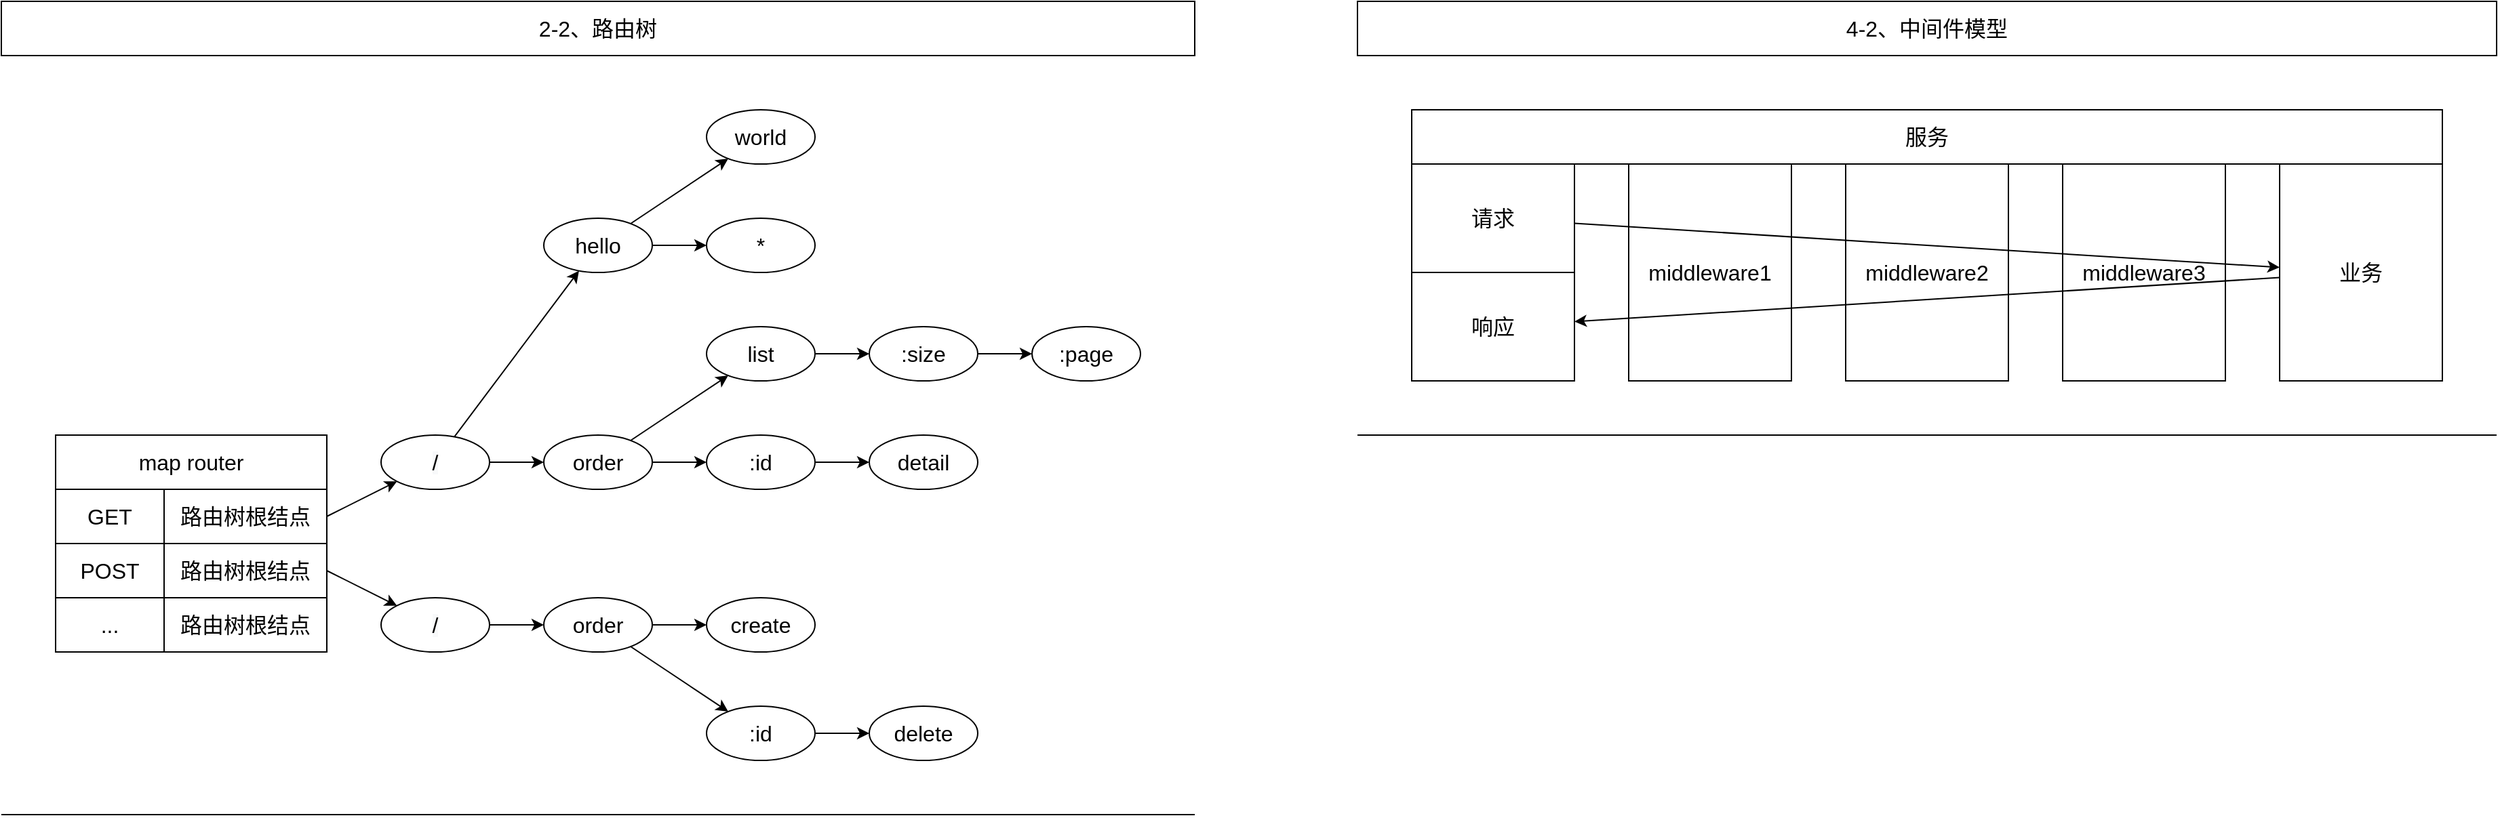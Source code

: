 <mxfile version="17.4.2" type="device"><diagram id="J4UzBChr_bDsvdqqF0fG" name="第 1 页"><mxGraphModel dx="1088" dy="843" grid="1" gridSize="10" guides="0" tooltips="1" connect="1" arrows="0" fold="1" page="0" pageScale="1" pageWidth="827" pageHeight="1169" math="0" shadow="0"><root><mxCell id="0"/><mxCell id="1" parent="0"/><mxCell id="hXRg7SZbFSNFJxO8PYTw-3" value="map router" style="rounded=0;whiteSpace=wrap;html=1;fontSize=16;fontColor=default;strokeColor=default;" parent="1" vertex="1"><mxGeometry x="40" y="320" width="200" height="40" as="geometry"/></mxCell><mxCell id="hXRg7SZbFSNFJxO8PYTw-4" value="GET" style="rounded=0;whiteSpace=wrap;html=1;fontSize=16;fontColor=default;strokeColor=default;" parent="1" vertex="1"><mxGeometry x="40" y="360" width="80" height="40" as="geometry"/></mxCell><mxCell id="hXRg7SZbFSNFJxO8PYTw-5" value="路由树根结点" style="rounded=0;whiteSpace=wrap;html=1;fontSize=16;fontColor=default;strokeColor=default;" parent="1" vertex="1"><mxGeometry x="120" y="360" width="120" height="40" as="geometry"/></mxCell><mxCell id="hXRg7SZbFSNFJxO8PYTw-6" value="POST" style="rounded=0;whiteSpace=wrap;html=1;fontSize=16;fontColor=default;strokeColor=default;" parent="1" vertex="1"><mxGeometry x="40" y="400" width="80" height="40" as="geometry"/></mxCell><mxCell id="hXRg7SZbFSNFJxO8PYTw-7" value="路由树根结点" style="rounded=0;whiteSpace=wrap;html=1;fontSize=16;fontColor=default;strokeColor=default;" parent="1" vertex="1"><mxGeometry x="120" y="400" width="120" height="40" as="geometry"/></mxCell><mxCell id="hXRg7SZbFSNFJxO8PYTw-8" value="..." style="rounded=0;whiteSpace=wrap;html=1;fontSize=16;fontColor=default;strokeColor=default;" parent="1" vertex="1"><mxGeometry x="40" y="440" width="80" height="40" as="geometry"/></mxCell><mxCell id="hXRg7SZbFSNFJxO8PYTw-9" value="路由树根结点" style="rounded=0;whiteSpace=wrap;html=1;fontSize=16;fontColor=default;strokeColor=default;" parent="1" vertex="1"><mxGeometry x="120" y="440" width="120" height="40" as="geometry"/></mxCell><mxCell id="hXRg7SZbFSNFJxO8PYTw-10" value="&#10;&#10;&lt;span style=&quot;font-family: helvetica; font-size: 16px; font-style: normal; font-weight: 400; letter-spacing: normal; text-align: center; text-indent: 0px; text-transform: none; word-spacing: 0px; background-color: rgb(248, 249, 250); display: inline; float: none;&quot;&gt;/&lt;/span&gt;&#10;&#10;" style="ellipse;whiteSpace=wrap;html=1;fontSize=16;fontColor=default;strokeColor=default;" parent="1" vertex="1"><mxGeometry x="280" y="320" width="80" height="40" as="geometry"/></mxCell><mxCell id="hXRg7SZbFSNFJxO8PYTw-11" value="hello" style="ellipse;whiteSpace=wrap;html=1;fontSize=16;fontColor=default;strokeColor=default;" parent="1" vertex="1"><mxGeometry x="400" y="160" width="80" height="40" as="geometry"/></mxCell><mxCell id="hXRg7SZbFSNFJxO8PYTw-12" value="world" style="ellipse;whiteSpace=wrap;html=1;fontSize=16;fontColor=default;strokeColor=default;" parent="1" vertex="1"><mxGeometry x="520" y="80" width="80" height="40" as="geometry"/></mxCell><mxCell id="hXRg7SZbFSNFJxO8PYTw-13" value="*" style="ellipse;whiteSpace=wrap;html=1;fontSize=16;fontColor=default;strokeColor=default;" parent="1" vertex="1"><mxGeometry x="520" y="160" width="80" height="40" as="geometry"/></mxCell><mxCell id="hXRg7SZbFSNFJxO8PYTw-14" value="order" style="ellipse;whiteSpace=wrap;html=1;fontSize=16;fontColor=default;strokeColor=default;" parent="1" vertex="1"><mxGeometry x="400" y="320" width="80" height="40" as="geometry"/></mxCell><mxCell id="hXRg7SZbFSNFJxO8PYTw-15" value="list" style="ellipse;whiteSpace=wrap;html=1;fontSize=16;fontColor=default;strokeColor=default;" parent="1" vertex="1"><mxGeometry x="520" y="240" width="80" height="40" as="geometry"/></mxCell><mxCell id="hXRg7SZbFSNFJxO8PYTw-16" value=":size" style="ellipse;whiteSpace=wrap;html=1;fontSize=16;fontColor=default;strokeColor=default;" parent="1" vertex="1"><mxGeometry x="640" y="240" width="80" height="40" as="geometry"/></mxCell><mxCell id="hXRg7SZbFSNFJxO8PYTw-17" value=":page" style="ellipse;whiteSpace=wrap;html=1;fontSize=16;fontColor=default;strokeColor=default;" parent="1" vertex="1"><mxGeometry x="760" y="240" width="80" height="40" as="geometry"/></mxCell><mxCell id="hXRg7SZbFSNFJxO8PYTw-18" value=":id" style="ellipse;whiteSpace=wrap;html=1;fontSize=16;fontColor=default;strokeColor=default;" parent="1" vertex="1"><mxGeometry x="520" y="320" width="80" height="40" as="geometry"/></mxCell><mxCell id="hXRg7SZbFSNFJxO8PYTw-19" value="create" style="ellipse;whiteSpace=wrap;html=1;fontSize=16;fontColor=default;strokeColor=default;" parent="1" vertex="1"><mxGeometry x="520" y="440" width="80" height="40" as="geometry"/></mxCell><mxCell id="hXRg7SZbFSNFJxO8PYTw-20" value=":id" style="ellipse;whiteSpace=wrap;html=1;fontSize=16;fontColor=default;strokeColor=default;" parent="1" vertex="1"><mxGeometry x="520" y="520" width="80" height="40" as="geometry"/></mxCell><mxCell id="hXRg7SZbFSNFJxO8PYTw-21" value="order" style="ellipse;whiteSpace=wrap;html=1;fontSize=16;fontColor=default;strokeColor=default;" parent="1" vertex="1"><mxGeometry x="400" y="440" width="80" height="40" as="geometry"/></mxCell><mxCell id="hXRg7SZbFSNFJxO8PYTw-22" value="" style="endArrow=classic;html=1;rounded=0;fontSize=16;fontColor=default;strokeColor=default;" parent="1" source="hXRg7SZbFSNFJxO8PYTw-21" target="hXRg7SZbFSNFJxO8PYTw-19" edge="1"><mxGeometry width="50" height="50" relative="1" as="geometry"><mxPoint x="510" y="230" as="sourcePoint"/><mxPoint x="560" y="180" as="targetPoint"/></mxGeometry></mxCell><mxCell id="hXRg7SZbFSNFJxO8PYTw-23" value="" style="endArrow=classic;html=1;rounded=0;fontSize=16;fontColor=default;strokeColor=default;" parent="1" source="hXRg7SZbFSNFJxO8PYTw-21" target="hXRg7SZbFSNFJxO8PYTw-20" edge="1"><mxGeometry width="50" height="50" relative="1" as="geometry"><mxPoint x="488.546" y="454.657" as="sourcePoint"/><mxPoint x="551.539" y="445.494" as="targetPoint"/></mxGeometry></mxCell><mxCell id="hXRg7SZbFSNFJxO8PYTw-26" value="" style="endArrow=classic;html=1;rounded=0;exitX=1;exitY=0.5;exitDx=0;exitDy=0;fontSize=16;fontColor=default;strokeColor=default;" parent="1" source="hXRg7SZbFSNFJxO8PYTw-5" target="hXRg7SZbFSNFJxO8PYTw-10" edge="1"><mxGeometry width="50" height="50" relative="1" as="geometry"><mxPoint x="320" y="420" as="sourcePoint"/><mxPoint x="312.989" y="420.004" as="targetPoint"/></mxGeometry></mxCell><mxCell id="hXRg7SZbFSNFJxO8PYTw-29" value="" style="endArrow=classic;html=1;rounded=0;fontSize=16;fontColor=default;strokeColor=default;" parent="1" source="hXRg7SZbFSNFJxO8PYTw-10" target="hXRg7SZbFSNFJxO8PYTw-11" edge="1"><mxGeometry width="50" height="50" relative="1" as="geometry"><mxPoint x="488.546" y="694.657" as="sourcePoint"/><mxPoint x="551.539" y="685.494" as="targetPoint"/></mxGeometry></mxCell><mxCell id="hXRg7SZbFSNFJxO8PYTw-30" value="" style="endArrow=classic;html=1;rounded=0;fontSize=16;fontColor=default;strokeColor=default;" parent="1" source="hXRg7SZbFSNFJxO8PYTw-10" target="hXRg7SZbFSNFJxO8PYTw-14" edge="1"><mxGeometry width="50" height="50" relative="1" as="geometry"><mxPoint x="347.889" y="452.111" as="sourcePoint"/><mxPoint x="460" y="470" as="targetPoint"/></mxGeometry></mxCell><mxCell id="hXRg7SZbFSNFJxO8PYTw-31" value="" style="endArrow=classic;html=1;rounded=0;fontSize=16;fontColor=default;strokeColor=default;" parent="1" source="hXRg7SZbFSNFJxO8PYTw-14" target="hXRg7SZbFSNFJxO8PYTw-15" edge="1"><mxGeometry width="50" height="50" relative="1" as="geometry"><mxPoint x="319.437" y="323.541" as="sourcePoint"/><mxPoint x="390.608" y="356.434" as="targetPoint"/></mxGeometry></mxCell><mxCell id="hXRg7SZbFSNFJxO8PYTw-32" value="" style="endArrow=classic;html=1;rounded=0;fontSize=16;fontColor=default;strokeColor=default;" parent="1" source="hXRg7SZbFSNFJxO8PYTw-14" target="hXRg7SZbFSNFJxO8PYTw-18" edge="1"><mxGeometry width="50" height="50" relative="1" as="geometry"><mxPoint x="458.231" y="375.882" as="sourcePoint"/><mxPoint x="511.769" y="384.118" as="targetPoint"/></mxGeometry></mxCell><mxCell id="hXRg7SZbFSNFJxO8PYTw-33" value="" style="endArrow=classic;html=1;rounded=0;fontSize=16;fontColor=default;strokeColor=default;" parent="1" source="hXRg7SZbFSNFJxO8PYTw-15" target="hXRg7SZbFSNFJxO8PYTw-16" edge="1"><mxGeometry width="50" height="50" relative="1" as="geometry"><mxPoint x="405.224" y="305.522" as="sourcePoint"/><mxPoint x="484.776" y="354.478" as="targetPoint"/></mxGeometry></mxCell><mxCell id="hXRg7SZbFSNFJxO8PYTw-34" value="" style="endArrow=classic;html=1;rounded=0;fontSize=16;fontColor=default;strokeColor=default;" parent="1" source="hXRg7SZbFSNFJxO8PYTw-16" target="hXRg7SZbFSNFJxO8PYTw-17" edge="1"><mxGeometry width="50" height="50" relative="1" as="geometry"><mxPoint x="550" y="310" as="sourcePoint"/><mxPoint x="600" y="310" as="targetPoint"/></mxGeometry></mxCell><mxCell id="hXRg7SZbFSNFJxO8PYTw-35" value="" style="endArrow=classic;html=1;rounded=0;fontSize=16;fontColor=default;strokeColor=default;" parent="1" source="hXRg7SZbFSNFJxO8PYTw-11" target="hXRg7SZbFSNFJxO8PYTw-12" edge="1"><mxGeometry width="50" height="50" relative="1" as="geometry"><mxPoint x="347.889" y="292.111" as="sourcePoint"/><mxPoint x="392.111" y="247.889" as="targetPoint"/></mxGeometry></mxCell><mxCell id="hXRg7SZbFSNFJxO8PYTw-36" value="" style="endArrow=classic;html=1;rounded=0;fontSize=16;fontColor=default;strokeColor=default;" parent="1" source="hXRg7SZbFSNFJxO8PYTw-11" target="hXRg7SZbFSNFJxO8PYTw-13" edge="1"><mxGeometry width="50" height="50" relative="1" as="geometry"><mxPoint x="445.777" y="221.056" as="sourcePoint"/><mxPoint x="530" y="240" as="targetPoint"/></mxGeometry></mxCell><mxCell id="hXRg7SZbFSNFJxO8PYTw-37" value="detail" style="ellipse;whiteSpace=wrap;html=1;fontSize=16;fontColor=default;strokeColor=default;" parent="1" vertex="1"><mxGeometry x="640" y="320" width="80" height="40" as="geometry"/></mxCell><mxCell id="hXRg7SZbFSNFJxO8PYTw-38" value="" style="endArrow=classic;html=1;rounded=0;fontSize=16;fontColor=default;strokeColor=default;" parent="1" source="hXRg7SZbFSNFJxO8PYTw-18" target="hXRg7SZbFSNFJxO8PYTw-37" edge="1"><mxGeometry width="50" height="50" relative="1" as="geometry"><mxPoint x="550" y="310" as="sourcePoint"/><mxPoint x="600" y="310" as="targetPoint"/></mxGeometry></mxCell><mxCell id="hXRg7SZbFSNFJxO8PYTw-39" value="" style="endArrow=classic;html=1;rounded=0;fontSize=16;fontColor=default;strokeColor=default;" parent="1" source="hXRg7SZbFSNFJxO8PYTw-40" target="hXRg7SZbFSNFJxO8PYTw-21" edge="1"><mxGeometry width="50" height="50" relative="1" as="geometry"><mxPoint x="400" y="320" as="sourcePoint"/><mxPoint x="604.776" y="354.478" as="targetPoint"/></mxGeometry></mxCell><mxCell id="hXRg7SZbFSNFJxO8PYTw-40" value="&#10;&#10;&lt;span style=&quot;font-family: helvetica; font-size: 16px; font-style: normal; font-weight: 400; letter-spacing: normal; text-align: center; text-indent: 0px; text-transform: none; word-spacing: 0px; background-color: rgb(248, 249, 250); display: inline; float: none;&quot;&gt;/&lt;/span&gt;&#10;&#10;" style="ellipse;whiteSpace=wrap;html=1;fontSize=16;fontColor=default;strokeColor=default;" parent="1" vertex="1"><mxGeometry x="280" y="440" width="80" height="40" as="geometry"/></mxCell><mxCell id="hXRg7SZbFSNFJxO8PYTw-41" value="" style="endArrow=classic;html=1;rounded=0;exitX=1;exitY=0.5;exitDx=0;exitDy=0;fontSize=16;fontColor=default;strokeColor=default;" parent="1" source="hXRg7SZbFSNFJxO8PYTw-7" target="hXRg7SZbFSNFJxO8PYTw-40" edge="1"><mxGeometry width="50" height="50" relative="1" as="geometry"><mxPoint x="250" y="390" as="sourcePoint"/><mxPoint x="330" y="390" as="targetPoint"/></mxGeometry></mxCell><mxCell id="hXRg7SZbFSNFJxO8PYTw-42" value="delete" style="ellipse;whiteSpace=wrap;html=1;fontSize=16;fontColor=default;strokeColor=default;" parent="1" vertex="1"><mxGeometry x="640" y="520" width="80" height="40" as="geometry"/></mxCell><mxCell id="hXRg7SZbFSNFJxO8PYTw-43" value="" style="endArrow=classic;html=1;rounded=0;fontSize=16;fontColor=default;strokeColor=default;" parent="1" source="hXRg7SZbFSNFJxO8PYTw-20" target="hXRg7SZbFSNFJxO8PYTw-42" edge="1"><mxGeometry width="50" height="50" relative="1" as="geometry"><mxPoint x="448.546" y="494.657" as="sourcePoint"/><mxPoint x="511.539" y="485.494" as="targetPoint"/></mxGeometry></mxCell><mxCell id="VWuHv6O31881oH3SbBGd-1" value="2-2、路由树" style="rounded=0;whiteSpace=wrap;html=1;fontSize=16;fontColor=default;strokeColor=default;" parent="1" vertex="1"><mxGeometry width="880" height="40" as="geometry"/></mxCell><mxCell id="VWuHv6O31881oH3SbBGd-3" value="" style="endArrow=none;html=1;rounded=0;fontSize=16;fontColor=default;strokeColor=default;" parent="1" edge="1"><mxGeometry width="50" height="50" relative="1" as="geometry"><mxPoint y="600" as="sourcePoint"/><mxPoint x="880" y="600" as="targetPoint"/><Array as="points"><mxPoint y="600"/></Array></mxGeometry></mxCell><mxCell id="VWuHv6O31881oH3SbBGd-4" value="4-2、中间件模型" style="rounded=0;whiteSpace=wrap;html=1;fontSize=16;fontColor=default;strokeColor=default;" parent="1" vertex="1"><mxGeometry x="1000" width="840" height="40" as="geometry"/></mxCell><mxCell id="VWuHv6O31881oH3SbBGd-5" value="middleware1" style="rounded=0;whiteSpace=wrap;html=1;fontSize=16;fontColor=default;strokeColor=default;fillColor=none;" parent="1" vertex="1"><mxGeometry x="1200" y="120" width="120" height="160" as="geometry"/></mxCell><mxCell id="VWuHv6O31881oH3SbBGd-6" value="middleware2" style="rounded=0;whiteSpace=wrap;html=1;fontSize=16;fontColor=default;strokeColor=default;fillColor=none;" parent="1" vertex="1"><mxGeometry x="1360" y="120" width="120" height="160" as="geometry"/></mxCell><mxCell id="VWuHv6O31881oH3SbBGd-7" value="middleware3" style="rounded=0;whiteSpace=wrap;html=1;fontSize=16;fontColor=default;strokeColor=default;fillColor=none;" parent="1" vertex="1"><mxGeometry x="1520" y="120" width="120" height="160" as="geometry"/></mxCell><mxCell id="VWuHv6O31881oH3SbBGd-8" value="请求" style="rounded=0;whiteSpace=wrap;html=1;fontSize=16;fontColor=default;strokeColor=default;fillColor=none;" parent="1" vertex="1"><mxGeometry x="1040" y="120" width="120" height="80" as="geometry"/></mxCell><mxCell id="VWuHv6O31881oH3SbBGd-9" value="响应" style="rounded=0;whiteSpace=wrap;html=1;fontSize=16;fontColor=default;strokeColor=default;fillColor=none;" parent="1" vertex="1"><mxGeometry x="1040" y="200" width="120" height="80" as="geometry"/></mxCell><mxCell id="VWuHv6O31881oH3SbBGd-11" value="服务" style="rounded=0;whiteSpace=wrap;html=1;fontSize=16;fontColor=default;strokeColor=default;fillColor=none;" parent="1" vertex="1"><mxGeometry x="1040" y="80" width="760" height="40" as="geometry"/></mxCell><mxCell id="VWuHv6O31881oH3SbBGd-13" value="" style="endArrow=classic;html=1;rounded=0;fontSize=16;fontColor=default;strokeColor=default;" parent="1" source="VWuHv6O31881oH3SbBGd-8" target="VWuHv6O31881oH3SbBGd-10" edge="1"><mxGeometry width="50" height="50" relative="1" as="geometry"><mxPoint x="1400" y="200" as="sourcePoint"/><mxPoint x="1660" y="210" as="targetPoint"/></mxGeometry></mxCell><mxCell id="VWuHv6O31881oH3SbBGd-10" value="业务" style="rounded=0;whiteSpace=wrap;html=1;fontSize=16;fontColor=default;strokeColor=default;fillColor=none;" parent="1" vertex="1"><mxGeometry x="1680" y="120" width="120" height="160" as="geometry"/></mxCell><mxCell id="VWuHv6O31881oH3SbBGd-14" value="" style="endArrow=classic;html=1;rounded=0;fontSize=16;fontColor=default;strokeColor=default;" parent="1" source="VWuHv6O31881oH3SbBGd-10" target="VWuHv6O31881oH3SbBGd-9" edge="1"><mxGeometry width="50" height="50" relative="1" as="geometry"><mxPoint x="1170" y="170" as="sourcePoint"/><mxPoint x="1710" y="224" as="targetPoint"/></mxGeometry></mxCell><mxCell id="VWuHv6O31881oH3SbBGd-15" value="" style="endArrow=none;html=1;rounded=0;fontSize=16;fontColor=default;strokeColor=default;" parent="1" edge="1"><mxGeometry width="50" height="50" relative="1" as="geometry"><mxPoint x="1000" y="320" as="sourcePoint"/><mxPoint x="1840" y="320" as="targetPoint"/><Array as="points"><mxPoint x="1000" y="320"/></Array></mxGeometry></mxCell></root></mxGraphModel></diagram></mxfile>